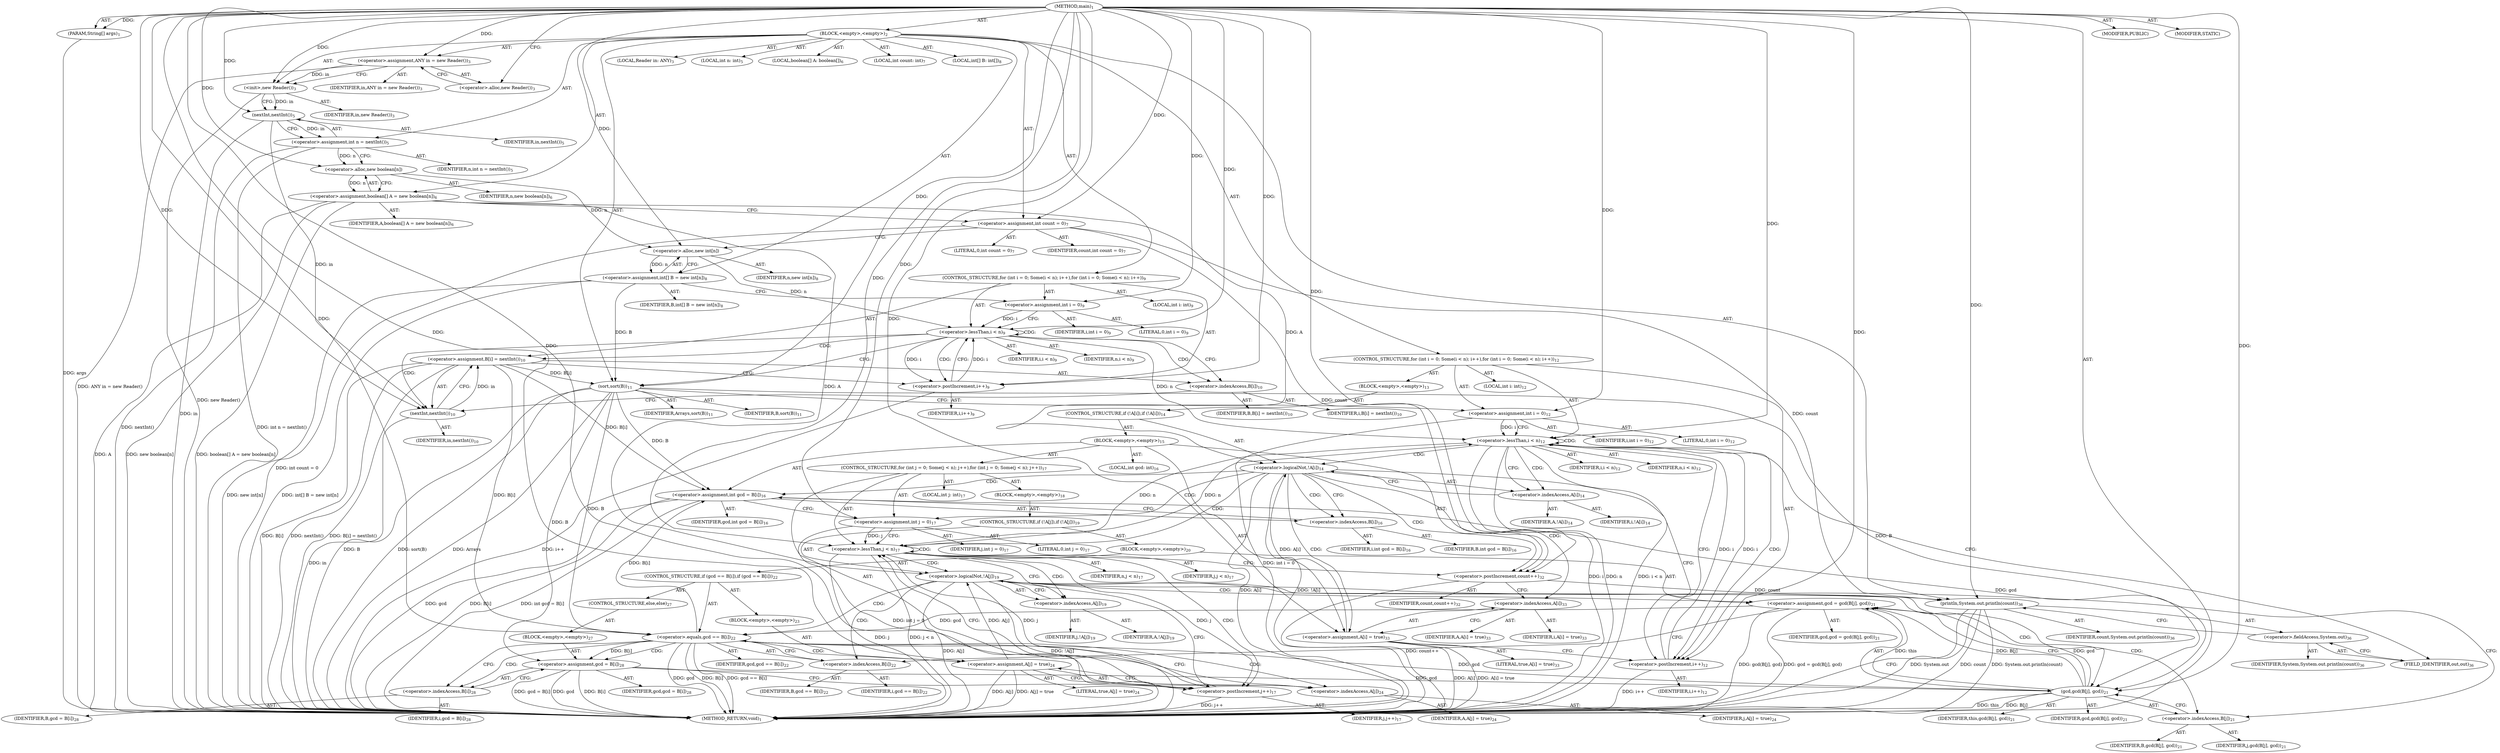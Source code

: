 digraph "main" {  
"19" [label = <(METHOD,main)<SUB>1</SUB>> ]
"20" [label = <(PARAM,String[] args)<SUB>1</SUB>> ]
"21" [label = <(BLOCK,&lt;empty&gt;,&lt;empty&gt;)<SUB>2</SUB>> ]
"4" [label = <(LOCAL,Reader in: ANY)<SUB>3</SUB>> ]
"22" [label = <(&lt;operator&gt;.assignment,ANY in = new Reader())<SUB>3</SUB>> ]
"23" [label = <(IDENTIFIER,in,ANY in = new Reader())<SUB>3</SUB>> ]
"24" [label = <(&lt;operator&gt;.alloc,new Reader())<SUB>3</SUB>> ]
"25" [label = <(&lt;init&gt;,new Reader())<SUB>3</SUB>> ]
"3" [label = <(IDENTIFIER,in,new Reader())<SUB>3</SUB>> ]
"26" [label = <(LOCAL,int n: int)<SUB>5</SUB>> ]
"27" [label = <(&lt;operator&gt;.assignment,int n = nextInt())<SUB>5</SUB>> ]
"28" [label = <(IDENTIFIER,n,int n = nextInt())<SUB>5</SUB>> ]
"29" [label = <(nextInt,nextInt())<SUB>5</SUB>> ]
"30" [label = <(IDENTIFIER,in,nextInt())<SUB>5</SUB>> ]
"31" [label = <(LOCAL,boolean[] A: boolean[])<SUB>6</SUB>> ]
"32" [label = <(&lt;operator&gt;.assignment,boolean[] A = new boolean[n])<SUB>6</SUB>> ]
"33" [label = <(IDENTIFIER,A,boolean[] A = new boolean[n])<SUB>6</SUB>> ]
"34" [label = <(&lt;operator&gt;.alloc,new boolean[n])> ]
"35" [label = <(IDENTIFIER,n,new boolean[n])<SUB>6</SUB>> ]
"36" [label = <(LOCAL,int count: int)<SUB>7</SUB>> ]
"37" [label = <(&lt;operator&gt;.assignment,int count = 0)<SUB>7</SUB>> ]
"38" [label = <(IDENTIFIER,count,int count = 0)<SUB>7</SUB>> ]
"39" [label = <(LITERAL,0,int count = 0)<SUB>7</SUB>> ]
"40" [label = <(LOCAL,int[] B: int[])<SUB>8</SUB>> ]
"41" [label = <(&lt;operator&gt;.assignment,int[] B = new int[n])<SUB>8</SUB>> ]
"42" [label = <(IDENTIFIER,B,int[] B = new int[n])<SUB>8</SUB>> ]
"43" [label = <(&lt;operator&gt;.alloc,new int[n])> ]
"44" [label = <(IDENTIFIER,n,new int[n])<SUB>8</SUB>> ]
"45" [label = <(CONTROL_STRUCTURE,for (int i = 0; Some(i &lt; n); i++),for (int i = 0; Some(i &lt; n); i++))<SUB>9</SUB>> ]
"46" [label = <(LOCAL,int i: int)<SUB>9</SUB>> ]
"47" [label = <(&lt;operator&gt;.assignment,int i = 0)<SUB>9</SUB>> ]
"48" [label = <(IDENTIFIER,i,int i = 0)<SUB>9</SUB>> ]
"49" [label = <(LITERAL,0,int i = 0)<SUB>9</SUB>> ]
"50" [label = <(&lt;operator&gt;.lessThan,i &lt; n)<SUB>9</SUB>> ]
"51" [label = <(IDENTIFIER,i,i &lt; n)<SUB>9</SUB>> ]
"52" [label = <(IDENTIFIER,n,i &lt; n)<SUB>9</SUB>> ]
"53" [label = <(&lt;operator&gt;.postIncrement,i++)<SUB>9</SUB>> ]
"54" [label = <(IDENTIFIER,i,i++)<SUB>9</SUB>> ]
"55" [label = <(&lt;operator&gt;.assignment,B[i] = nextInt())<SUB>10</SUB>> ]
"56" [label = <(&lt;operator&gt;.indexAccess,B[i])<SUB>10</SUB>> ]
"57" [label = <(IDENTIFIER,B,B[i] = nextInt())<SUB>10</SUB>> ]
"58" [label = <(IDENTIFIER,i,B[i] = nextInt())<SUB>10</SUB>> ]
"59" [label = <(nextInt,nextInt())<SUB>10</SUB>> ]
"60" [label = <(IDENTIFIER,in,nextInt())<SUB>10</SUB>> ]
"61" [label = <(sort,sort(B))<SUB>11</SUB>> ]
"62" [label = <(IDENTIFIER,Arrays,sort(B))<SUB>11</SUB>> ]
"63" [label = <(IDENTIFIER,B,sort(B))<SUB>11</SUB>> ]
"64" [label = <(CONTROL_STRUCTURE,for (int i = 0; Some(i &lt; n); i++),for (int i = 0; Some(i &lt; n); i++))<SUB>12</SUB>> ]
"65" [label = <(LOCAL,int i: int)<SUB>12</SUB>> ]
"66" [label = <(&lt;operator&gt;.assignment,int i = 0)<SUB>12</SUB>> ]
"67" [label = <(IDENTIFIER,i,int i = 0)<SUB>12</SUB>> ]
"68" [label = <(LITERAL,0,int i = 0)<SUB>12</SUB>> ]
"69" [label = <(&lt;operator&gt;.lessThan,i &lt; n)<SUB>12</SUB>> ]
"70" [label = <(IDENTIFIER,i,i &lt; n)<SUB>12</SUB>> ]
"71" [label = <(IDENTIFIER,n,i &lt; n)<SUB>12</SUB>> ]
"72" [label = <(&lt;operator&gt;.postIncrement,i++)<SUB>12</SUB>> ]
"73" [label = <(IDENTIFIER,i,i++)<SUB>12</SUB>> ]
"74" [label = <(BLOCK,&lt;empty&gt;,&lt;empty&gt;)<SUB>13</SUB>> ]
"75" [label = <(CONTROL_STRUCTURE,if (!A[i]),if (!A[i]))<SUB>14</SUB>> ]
"76" [label = <(&lt;operator&gt;.logicalNot,!A[i])<SUB>14</SUB>> ]
"77" [label = <(&lt;operator&gt;.indexAccess,A[i])<SUB>14</SUB>> ]
"78" [label = <(IDENTIFIER,A,!A[i])<SUB>14</SUB>> ]
"79" [label = <(IDENTIFIER,i,!A[i])<SUB>14</SUB>> ]
"80" [label = <(BLOCK,&lt;empty&gt;,&lt;empty&gt;)<SUB>15</SUB>> ]
"81" [label = <(LOCAL,int gcd: int)<SUB>16</SUB>> ]
"82" [label = <(&lt;operator&gt;.assignment,int gcd = B[i])<SUB>16</SUB>> ]
"83" [label = <(IDENTIFIER,gcd,int gcd = B[i])<SUB>16</SUB>> ]
"84" [label = <(&lt;operator&gt;.indexAccess,B[i])<SUB>16</SUB>> ]
"85" [label = <(IDENTIFIER,B,int gcd = B[i])<SUB>16</SUB>> ]
"86" [label = <(IDENTIFIER,i,int gcd = B[i])<SUB>16</SUB>> ]
"87" [label = <(CONTROL_STRUCTURE,for (int j = 0; Some(j &lt; n); j++),for (int j = 0; Some(j &lt; n); j++))<SUB>17</SUB>> ]
"88" [label = <(LOCAL,int j: int)<SUB>17</SUB>> ]
"89" [label = <(&lt;operator&gt;.assignment,int j = 0)<SUB>17</SUB>> ]
"90" [label = <(IDENTIFIER,j,int j = 0)<SUB>17</SUB>> ]
"91" [label = <(LITERAL,0,int j = 0)<SUB>17</SUB>> ]
"92" [label = <(&lt;operator&gt;.lessThan,j &lt; n)<SUB>17</SUB>> ]
"93" [label = <(IDENTIFIER,j,j &lt; n)<SUB>17</SUB>> ]
"94" [label = <(IDENTIFIER,n,j &lt; n)<SUB>17</SUB>> ]
"95" [label = <(&lt;operator&gt;.postIncrement,j++)<SUB>17</SUB>> ]
"96" [label = <(IDENTIFIER,j,j++)<SUB>17</SUB>> ]
"97" [label = <(BLOCK,&lt;empty&gt;,&lt;empty&gt;)<SUB>18</SUB>> ]
"98" [label = <(CONTROL_STRUCTURE,if (!A[j]),if (!A[j]))<SUB>19</SUB>> ]
"99" [label = <(&lt;operator&gt;.logicalNot,!A[j])<SUB>19</SUB>> ]
"100" [label = <(&lt;operator&gt;.indexAccess,A[j])<SUB>19</SUB>> ]
"101" [label = <(IDENTIFIER,A,!A[j])<SUB>19</SUB>> ]
"102" [label = <(IDENTIFIER,j,!A[j])<SUB>19</SUB>> ]
"103" [label = <(BLOCK,&lt;empty&gt;,&lt;empty&gt;)<SUB>20</SUB>> ]
"104" [label = <(&lt;operator&gt;.assignment,gcd = gcd(B[j], gcd))<SUB>21</SUB>> ]
"105" [label = <(IDENTIFIER,gcd,gcd = gcd(B[j], gcd))<SUB>21</SUB>> ]
"106" [label = <(gcd,gcd(B[j], gcd))<SUB>21</SUB>> ]
"107" [label = <(IDENTIFIER,this,gcd(B[j], gcd))<SUB>21</SUB>> ]
"108" [label = <(&lt;operator&gt;.indexAccess,B[j])<SUB>21</SUB>> ]
"109" [label = <(IDENTIFIER,B,gcd(B[j], gcd))<SUB>21</SUB>> ]
"110" [label = <(IDENTIFIER,j,gcd(B[j], gcd))<SUB>21</SUB>> ]
"111" [label = <(IDENTIFIER,gcd,gcd(B[j], gcd))<SUB>21</SUB>> ]
"112" [label = <(CONTROL_STRUCTURE,if (gcd == B[i]),if (gcd == B[i]))<SUB>22</SUB>> ]
"113" [label = <(&lt;operator&gt;.equals,gcd == B[i])<SUB>22</SUB>> ]
"114" [label = <(IDENTIFIER,gcd,gcd == B[i])<SUB>22</SUB>> ]
"115" [label = <(&lt;operator&gt;.indexAccess,B[i])<SUB>22</SUB>> ]
"116" [label = <(IDENTIFIER,B,gcd == B[i])<SUB>22</SUB>> ]
"117" [label = <(IDENTIFIER,i,gcd == B[i])<SUB>22</SUB>> ]
"118" [label = <(BLOCK,&lt;empty&gt;,&lt;empty&gt;)<SUB>23</SUB>> ]
"119" [label = <(&lt;operator&gt;.assignment,A[j] = true)<SUB>24</SUB>> ]
"120" [label = <(&lt;operator&gt;.indexAccess,A[j])<SUB>24</SUB>> ]
"121" [label = <(IDENTIFIER,A,A[j] = true)<SUB>24</SUB>> ]
"122" [label = <(IDENTIFIER,j,A[j] = true)<SUB>24</SUB>> ]
"123" [label = <(LITERAL,true,A[j] = true)<SUB>24</SUB>> ]
"124" [label = <(CONTROL_STRUCTURE,else,else)<SUB>27</SUB>> ]
"125" [label = <(BLOCK,&lt;empty&gt;,&lt;empty&gt;)<SUB>27</SUB>> ]
"126" [label = <(&lt;operator&gt;.assignment,gcd = B[i])<SUB>28</SUB>> ]
"127" [label = <(IDENTIFIER,gcd,gcd = B[i])<SUB>28</SUB>> ]
"128" [label = <(&lt;operator&gt;.indexAccess,B[i])<SUB>28</SUB>> ]
"129" [label = <(IDENTIFIER,B,gcd = B[i])<SUB>28</SUB>> ]
"130" [label = <(IDENTIFIER,i,gcd = B[i])<SUB>28</SUB>> ]
"131" [label = <(&lt;operator&gt;.postIncrement,count++)<SUB>32</SUB>> ]
"132" [label = <(IDENTIFIER,count,count++)<SUB>32</SUB>> ]
"133" [label = <(&lt;operator&gt;.assignment,A[i] = true)<SUB>33</SUB>> ]
"134" [label = <(&lt;operator&gt;.indexAccess,A[i])<SUB>33</SUB>> ]
"135" [label = <(IDENTIFIER,A,A[i] = true)<SUB>33</SUB>> ]
"136" [label = <(IDENTIFIER,i,A[i] = true)<SUB>33</SUB>> ]
"137" [label = <(LITERAL,true,A[i] = true)<SUB>33</SUB>> ]
"138" [label = <(println,System.out.println(count))<SUB>36</SUB>> ]
"139" [label = <(&lt;operator&gt;.fieldAccess,System.out)<SUB>36</SUB>> ]
"140" [label = <(IDENTIFIER,System,System.out.println(count))<SUB>36</SUB>> ]
"141" [label = <(FIELD_IDENTIFIER,out,out)<SUB>36</SUB>> ]
"142" [label = <(IDENTIFIER,count,System.out.println(count))<SUB>36</SUB>> ]
"143" [label = <(MODIFIER,PUBLIC)> ]
"144" [label = <(MODIFIER,STATIC)> ]
"145" [label = <(METHOD_RETURN,void)<SUB>1</SUB>> ]
  "19" -> "20"  [ label = "AST: "] 
  "19" -> "21"  [ label = "AST: "] 
  "19" -> "143"  [ label = "AST: "] 
  "19" -> "144"  [ label = "AST: "] 
  "19" -> "145"  [ label = "AST: "] 
  "21" -> "4"  [ label = "AST: "] 
  "21" -> "22"  [ label = "AST: "] 
  "21" -> "25"  [ label = "AST: "] 
  "21" -> "26"  [ label = "AST: "] 
  "21" -> "27"  [ label = "AST: "] 
  "21" -> "31"  [ label = "AST: "] 
  "21" -> "32"  [ label = "AST: "] 
  "21" -> "36"  [ label = "AST: "] 
  "21" -> "37"  [ label = "AST: "] 
  "21" -> "40"  [ label = "AST: "] 
  "21" -> "41"  [ label = "AST: "] 
  "21" -> "45"  [ label = "AST: "] 
  "21" -> "61"  [ label = "AST: "] 
  "21" -> "64"  [ label = "AST: "] 
  "21" -> "138"  [ label = "AST: "] 
  "22" -> "23"  [ label = "AST: "] 
  "22" -> "24"  [ label = "AST: "] 
  "25" -> "3"  [ label = "AST: "] 
  "27" -> "28"  [ label = "AST: "] 
  "27" -> "29"  [ label = "AST: "] 
  "29" -> "30"  [ label = "AST: "] 
  "32" -> "33"  [ label = "AST: "] 
  "32" -> "34"  [ label = "AST: "] 
  "34" -> "35"  [ label = "AST: "] 
  "37" -> "38"  [ label = "AST: "] 
  "37" -> "39"  [ label = "AST: "] 
  "41" -> "42"  [ label = "AST: "] 
  "41" -> "43"  [ label = "AST: "] 
  "43" -> "44"  [ label = "AST: "] 
  "45" -> "46"  [ label = "AST: "] 
  "45" -> "47"  [ label = "AST: "] 
  "45" -> "50"  [ label = "AST: "] 
  "45" -> "53"  [ label = "AST: "] 
  "45" -> "55"  [ label = "AST: "] 
  "47" -> "48"  [ label = "AST: "] 
  "47" -> "49"  [ label = "AST: "] 
  "50" -> "51"  [ label = "AST: "] 
  "50" -> "52"  [ label = "AST: "] 
  "53" -> "54"  [ label = "AST: "] 
  "55" -> "56"  [ label = "AST: "] 
  "55" -> "59"  [ label = "AST: "] 
  "56" -> "57"  [ label = "AST: "] 
  "56" -> "58"  [ label = "AST: "] 
  "59" -> "60"  [ label = "AST: "] 
  "61" -> "62"  [ label = "AST: "] 
  "61" -> "63"  [ label = "AST: "] 
  "64" -> "65"  [ label = "AST: "] 
  "64" -> "66"  [ label = "AST: "] 
  "64" -> "69"  [ label = "AST: "] 
  "64" -> "72"  [ label = "AST: "] 
  "64" -> "74"  [ label = "AST: "] 
  "66" -> "67"  [ label = "AST: "] 
  "66" -> "68"  [ label = "AST: "] 
  "69" -> "70"  [ label = "AST: "] 
  "69" -> "71"  [ label = "AST: "] 
  "72" -> "73"  [ label = "AST: "] 
  "74" -> "75"  [ label = "AST: "] 
  "75" -> "76"  [ label = "AST: "] 
  "75" -> "80"  [ label = "AST: "] 
  "76" -> "77"  [ label = "AST: "] 
  "77" -> "78"  [ label = "AST: "] 
  "77" -> "79"  [ label = "AST: "] 
  "80" -> "81"  [ label = "AST: "] 
  "80" -> "82"  [ label = "AST: "] 
  "80" -> "87"  [ label = "AST: "] 
  "80" -> "131"  [ label = "AST: "] 
  "80" -> "133"  [ label = "AST: "] 
  "82" -> "83"  [ label = "AST: "] 
  "82" -> "84"  [ label = "AST: "] 
  "84" -> "85"  [ label = "AST: "] 
  "84" -> "86"  [ label = "AST: "] 
  "87" -> "88"  [ label = "AST: "] 
  "87" -> "89"  [ label = "AST: "] 
  "87" -> "92"  [ label = "AST: "] 
  "87" -> "95"  [ label = "AST: "] 
  "87" -> "97"  [ label = "AST: "] 
  "89" -> "90"  [ label = "AST: "] 
  "89" -> "91"  [ label = "AST: "] 
  "92" -> "93"  [ label = "AST: "] 
  "92" -> "94"  [ label = "AST: "] 
  "95" -> "96"  [ label = "AST: "] 
  "97" -> "98"  [ label = "AST: "] 
  "98" -> "99"  [ label = "AST: "] 
  "98" -> "103"  [ label = "AST: "] 
  "99" -> "100"  [ label = "AST: "] 
  "100" -> "101"  [ label = "AST: "] 
  "100" -> "102"  [ label = "AST: "] 
  "103" -> "104"  [ label = "AST: "] 
  "103" -> "112"  [ label = "AST: "] 
  "104" -> "105"  [ label = "AST: "] 
  "104" -> "106"  [ label = "AST: "] 
  "106" -> "107"  [ label = "AST: "] 
  "106" -> "108"  [ label = "AST: "] 
  "106" -> "111"  [ label = "AST: "] 
  "108" -> "109"  [ label = "AST: "] 
  "108" -> "110"  [ label = "AST: "] 
  "112" -> "113"  [ label = "AST: "] 
  "112" -> "118"  [ label = "AST: "] 
  "112" -> "124"  [ label = "AST: "] 
  "113" -> "114"  [ label = "AST: "] 
  "113" -> "115"  [ label = "AST: "] 
  "115" -> "116"  [ label = "AST: "] 
  "115" -> "117"  [ label = "AST: "] 
  "118" -> "119"  [ label = "AST: "] 
  "119" -> "120"  [ label = "AST: "] 
  "119" -> "123"  [ label = "AST: "] 
  "120" -> "121"  [ label = "AST: "] 
  "120" -> "122"  [ label = "AST: "] 
  "124" -> "125"  [ label = "AST: "] 
  "125" -> "126"  [ label = "AST: "] 
  "126" -> "127"  [ label = "AST: "] 
  "126" -> "128"  [ label = "AST: "] 
  "128" -> "129"  [ label = "AST: "] 
  "128" -> "130"  [ label = "AST: "] 
  "131" -> "132"  [ label = "AST: "] 
  "133" -> "134"  [ label = "AST: "] 
  "133" -> "137"  [ label = "AST: "] 
  "134" -> "135"  [ label = "AST: "] 
  "134" -> "136"  [ label = "AST: "] 
  "138" -> "139"  [ label = "AST: "] 
  "138" -> "142"  [ label = "AST: "] 
  "139" -> "140"  [ label = "AST: "] 
  "139" -> "141"  [ label = "AST: "] 
  "22" -> "25"  [ label = "CFG: "] 
  "25" -> "29"  [ label = "CFG: "] 
  "27" -> "34"  [ label = "CFG: "] 
  "32" -> "37"  [ label = "CFG: "] 
  "37" -> "43"  [ label = "CFG: "] 
  "41" -> "47"  [ label = "CFG: "] 
  "61" -> "66"  [ label = "CFG: "] 
  "138" -> "145"  [ label = "CFG: "] 
  "24" -> "22"  [ label = "CFG: "] 
  "29" -> "27"  [ label = "CFG: "] 
  "34" -> "32"  [ label = "CFG: "] 
  "43" -> "41"  [ label = "CFG: "] 
  "47" -> "50"  [ label = "CFG: "] 
  "50" -> "56"  [ label = "CFG: "] 
  "50" -> "61"  [ label = "CFG: "] 
  "53" -> "50"  [ label = "CFG: "] 
  "55" -> "53"  [ label = "CFG: "] 
  "66" -> "69"  [ label = "CFG: "] 
  "69" -> "77"  [ label = "CFG: "] 
  "69" -> "141"  [ label = "CFG: "] 
  "72" -> "69"  [ label = "CFG: "] 
  "139" -> "138"  [ label = "CFG: "] 
  "56" -> "59"  [ label = "CFG: "] 
  "59" -> "55"  [ label = "CFG: "] 
  "141" -> "139"  [ label = "CFG: "] 
  "76" -> "84"  [ label = "CFG: "] 
  "76" -> "72"  [ label = "CFG: "] 
  "77" -> "76"  [ label = "CFG: "] 
  "82" -> "89"  [ label = "CFG: "] 
  "131" -> "134"  [ label = "CFG: "] 
  "133" -> "72"  [ label = "CFG: "] 
  "84" -> "82"  [ label = "CFG: "] 
  "89" -> "92"  [ label = "CFG: "] 
  "92" -> "100"  [ label = "CFG: "] 
  "92" -> "131"  [ label = "CFG: "] 
  "95" -> "92"  [ label = "CFG: "] 
  "134" -> "133"  [ label = "CFG: "] 
  "99" -> "108"  [ label = "CFG: "] 
  "99" -> "95"  [ label = "CFG: "] 
  "100" -> "99"  [ label = "CFG: "] 
  "104" -> "115"  [ label = "CFG: "] 
  "106" -> "104"  [ label = "CFG: "] 
  "113" -> "120"  [ label = "CFG: "] 
  "113" -> "128"  [ label = "CFG: "] 
  "108" -> "106"  [ label = "CFG: "] 
  "115" -> "113"  [ label = "CFG: "] 
  "119" -> "95"  [ label = "CFG: "] 
  "120" -> "119"  [ label = "CFG: "] 
  "126" -> "95"  [ label = "CFG: "] 
  "128" -> "126"  [ label = "CFG: "] 
  "19" -> "24"  [ label = "CFG: "] 
  "20" -> "145"  [ label = "DDG: args"] 
  "22" -> "145"  [ label = "DDG: ANY in = new Reader()"] 
  "25" -> "145"  [ label = "DDG: new Reader()"] 
  "29" -> "145"  [ label = "DDG: in"] 
  "27" -> "145"  [ label = "DDG: nextInt()"] 
  "27" -> "145"  [ label = "DDG: int n = nextInt()"] 
  "32" -> "145"  [ label = "DDG: A"] 
  "32" -> "145"  [ label = "DDG: new boolean[n]"] 
  "32" -> "145"  [ label = "DDG: boolean[] A = new boolean[n]"] 
  "37" -> "145"  [ label = "DDG: int count = 0"] 
  "41" -> "145"  [ label = "DDG: new int[n]"] 
  "41" -> "145"  [ label = "DDG: int[] B = new int[n]"] 
  "61" -> "145"  [ label = "DDG: B"] 
  "61" -> "145"  [ label = "DDG: sort(B)"] 
  "66" -> "145"  [ label = "DDG: int i = 0"] 
  "69" -> "145"  [ label = "DDG: i"] 
  "69" -> "145"  [ label = "DDG: n"] 
  "69" -> "145"  [ label = "DDG: i &lt; n"] 
  "138" -> "145"  [ label = "DDG: System.out"] 
  "138" -> "145"  [ label = "DDG: count"] 
  "138" -> "145"  [ label = "DDG: System.out.println(count)"] 
  "76" -> "145"  [ label = "DDG: A[i]"] 
  "76" -> "145"  [ label = "DDG: !A[i]"] 
  "82" -> "145"  [ label = "DDG: gcd"] 
  "82" -> "145"  [ label = "DDG: B[i]"] 
  "82" -> "145"  [ label = "DDG: int gcd = B[i]"] 
  "89" -> "145"  [ label = "DDG: int j = 0"] 
  "92" -> "145"  [ label = "DDG: j"] 
  "92" -> "145"  [ label = "DDG: j &lt; n"] 
  "131" -> "145"  [ label = "DDG: count++"] 
  "133" -> "145"  [ label = "DDG: A[i]"] 
  "133" -> "145"  [ label = "DDG: A[i] = true"] 
  "72" -> "145"  [ label = "DDG: i++"] 
  "99" -> "145"  [ label = "DDG: A[j]"] 
  "99" -> "145"  [ label = "DDG: !A[j]"] 
  "106" -> "145"  [ label = "DDG: B[j]"] 
  "104" -> "145"  [ label = "DDG: gcd(B[j], gcd)"] 
  "104" -> "145"  [ label = "DDG: gcd = gcd(B[j], gcd)"] 
  "113" -> "145"  [ label = "DDG: gcd"] 
  "113" -> "145"  [ label = "DDG: B[i]"] 
  "113" -> "145"  [ label = "DDG: gcd == B[i]"] 
  "126" -> "145"  [ label = "DDG: gcd"] 
  "126" -> "145"  [ label = "DDG: B[i]"] 
  "126" -> "145"  [ label = "DDG: gcd = B[i]"] 
  "119" -> "145"  [ label = "DDG: A[j]"] 
  "119" -> "145"  [ label = "DDG: A[j] = true"] 
  "95" -> "145"  [ label = "DDG: j++"] 
  "55" -> "145"  [ label = "DDG: B[i]"] 
  "59" -> "145"  [ label = "DDG: in"] 
  "55" -> "145"  [ label = "DDG: nextInt()"] 
  "55" -> "145"  [ label = "DDG: B[i] = nextInt()"] 
  "53" -> "145"  [ label = "DDG: i++"] 
  "106" -> "145"  [ label = "DDG: this"] 
  "61" -> "145"  [ label = "DDG: Arrays"] 
  "19" -> "20"  [ label = "DDG: "] 
  "19" -> "22"  [ label = "DDG: "] 
  "29" -> "27"  [ label = "DDG: in"] 
  "34" -> "32"  [ label = "DDG: n"] 
  "19" -> "37"  [ label = "DDG: "] 
  "43" -> "41"  [ label = "DDG: n"] 
  "22" -> "25"  [ label = "DDG: in"] 
  "19" -> "25"  [ label = "DDG: "] 
  "19" -> "47"  [ label = "DDG: "] 
  "59" -> "55"  [ label = "DDG: in"] 
  "19" -> "61"  [ label = "DDG: "] 
  "41" -> "61"  [ label = "DDG: B"] 
  "55" -> "61"  [ label = "DDG: B[i]"] 
  "19" -> "66"  [ label = "DDG: "] 
  "37" -> "138"  [ label = "DDG: count"] 
  "131" -> "138"  [ label = "DDG: count"] 
  "19" -> "138"  [ label = "DDG: "] 
  "25" -> "29"  [ label = "DDG: in"] 
  "19" -> "29"  [ label = "DDG: "] 
  "27" -> "34"  [ label = "DDG: n"] 
  "19" -> "34"  [ label = "DDG: "] 
  "34" -> "43"  [ label = "DDG: n"] 
  "19" -> "43"  [ label = "DDG: "] 
  "47" -> "50"  [ label = "DDG: i"] 
  "53" -> "50"  [ label = "DDG: i"] 
  "19" -> "50"  [ label = "DDG: "] 
  "43" -> "50"  [ label = "DDG: n"] 
  "50" -> "53"  [ label = "DDG: i"] 
  "19" -> "53"  [ label = "DDG: "] 
  "66" -> "69"  [ label = "DDG: i"] 
  "72" -> "69"  [ label = "DDG: i"] 
  "19" -> "69"  [ label = "DDG: "] 
  "50" -> "69"  [ label = "DDG: n"] 
  "92" -> "69"  [ label = "DDG: n"] 
  "69" -> "72"  [ label = "DDG: i"] 
  "19" -> "72"  [ label = "DDG: "] 
  "29" -> "59"  [ label = "DDG: in"] 
  "19" -> "59"  [ label = "DDG: "] 
  "32" -> "76"  [ label = "DDG: A"] 
  "133" -> "76"  [ label = "DDG: A[i]"] 
  "61" -> "82"  [ label = "DDG: B"] 
  "113" -> "82"  [ label = "DDG: B[i]"] 
  "55" -> "82"  [ label = "DDG: B[i]"] 
  "19" -> "133"  [ label = "DDG: "] 
  "19" -> "89"  [ label = "DDG: "] 
  "37" -> "131"  [ label = "DDG: count"] 
  "19" -> "131"  [ label = "DDG: "] 
  "89" -> "92"  [ label = "DDG: j"] 
  "95" -> "92"  [ label = "DDG: j"] 
  "19" -> "92"  [ label = "DDG: "] 
  "69" -> "92"  [ label = "DDG: n"] 
  "92" -> "95"  [ label = "DDG: j"] 
  "19" -> "95"  [ label = "DDG: "] 
  "32" -> "99"  [ label = "DDG: A"] 
  "119" -> "99"  [ label = "DDG: A[j]"] 
  "106" -> "104"  [ label = "DDG: this"] 
  "106" -> "104"  [ label = "DDG: B[j]"] 
  "106" -> "104"  [ label = "DDG: gcd"] 
  "19" -> "106"  [ label = "DDG: "] 
  "61" -> "106"  [ label = "DDG: B"] 
  "82" -> "106"  [ label = "DDG: gcd"] 
  "113" -> "106"  [ label = "DDG: gcd"] 
  "126" -> "106"  [ label = "DDG: gcd"] 
  "104" -> "113"  [ label = "DDG: gcd"] 
  "19" -> "113"  [ label = "DDG: "] 
  "61" -> "113"  [ label = "DDG: B"] 
  "55" -> "113"  [ label = "DDG: B[i]"] 
  "19" -> "119"  [ label = "DDG: "] 
  "61" -> "126"  [ label = "DDG: B"] 
  "113" -> "126"  [ label = "DDG: B[i]"] 
  "50" -> "56"  [ label = "CDG: "] 
  "50" -> "50"  [ label = "CDG: "] 
  "50" -> "59"  [ label = "CDG: "] 
  "50" -> "53"  [ label = "CDG: "] 
  "50" -> "55"  [ label = "CDG: "] 
  "69" -> "77"  [ label = "CDG: "] 
  "69" -> "72"  [ label = "CDG: "] 
  "69" -> "69"  [ label = "CDG: "] 
  "69" -> "76"  [ label = "CDG: "] 
  "76" -> "89"  [ label = "CDG: "] 
  "76" -> "84"  [ label = "CDG: "] 
  "76" -> "131"  [ label = "CDG: "] 
  "76" -> "92"  [ label = "CDG: "] 
  "76" -> "134"  [ label = "CDG: "] 
  "76" -> "82"  [ label = "CDG: "] 
  "76" -> "133"  [ label = "CDG: "] 
  "92" -> "99"  [ label = "CDG: "] 
  "92" -> "95"  [ label = "CDG: "] 
  "92" -> "92"  [ label = "CDG: "] 
  "92" -> "100"  [ label = "CDG: "] 
  "99" -> "115"  [ label = "CDG: "] 
  "99" -> "113"  [ label = "CDG: "] 
  "99" -> "104"  [ label = "CDG: "] 
  "99" -> "106"  [ label = "CDG: "] 
  "99" -> "108"  [ label = "CDG: "] 
  "113" -> "120"  [ label = "CDG: "] 
  "113" -> "128"  [ label = "CDG: "] 
  "113" -> "119"  [ label = "CDG: "] 
  "113" -> "126"  [ label = "CDG: "] 
}
